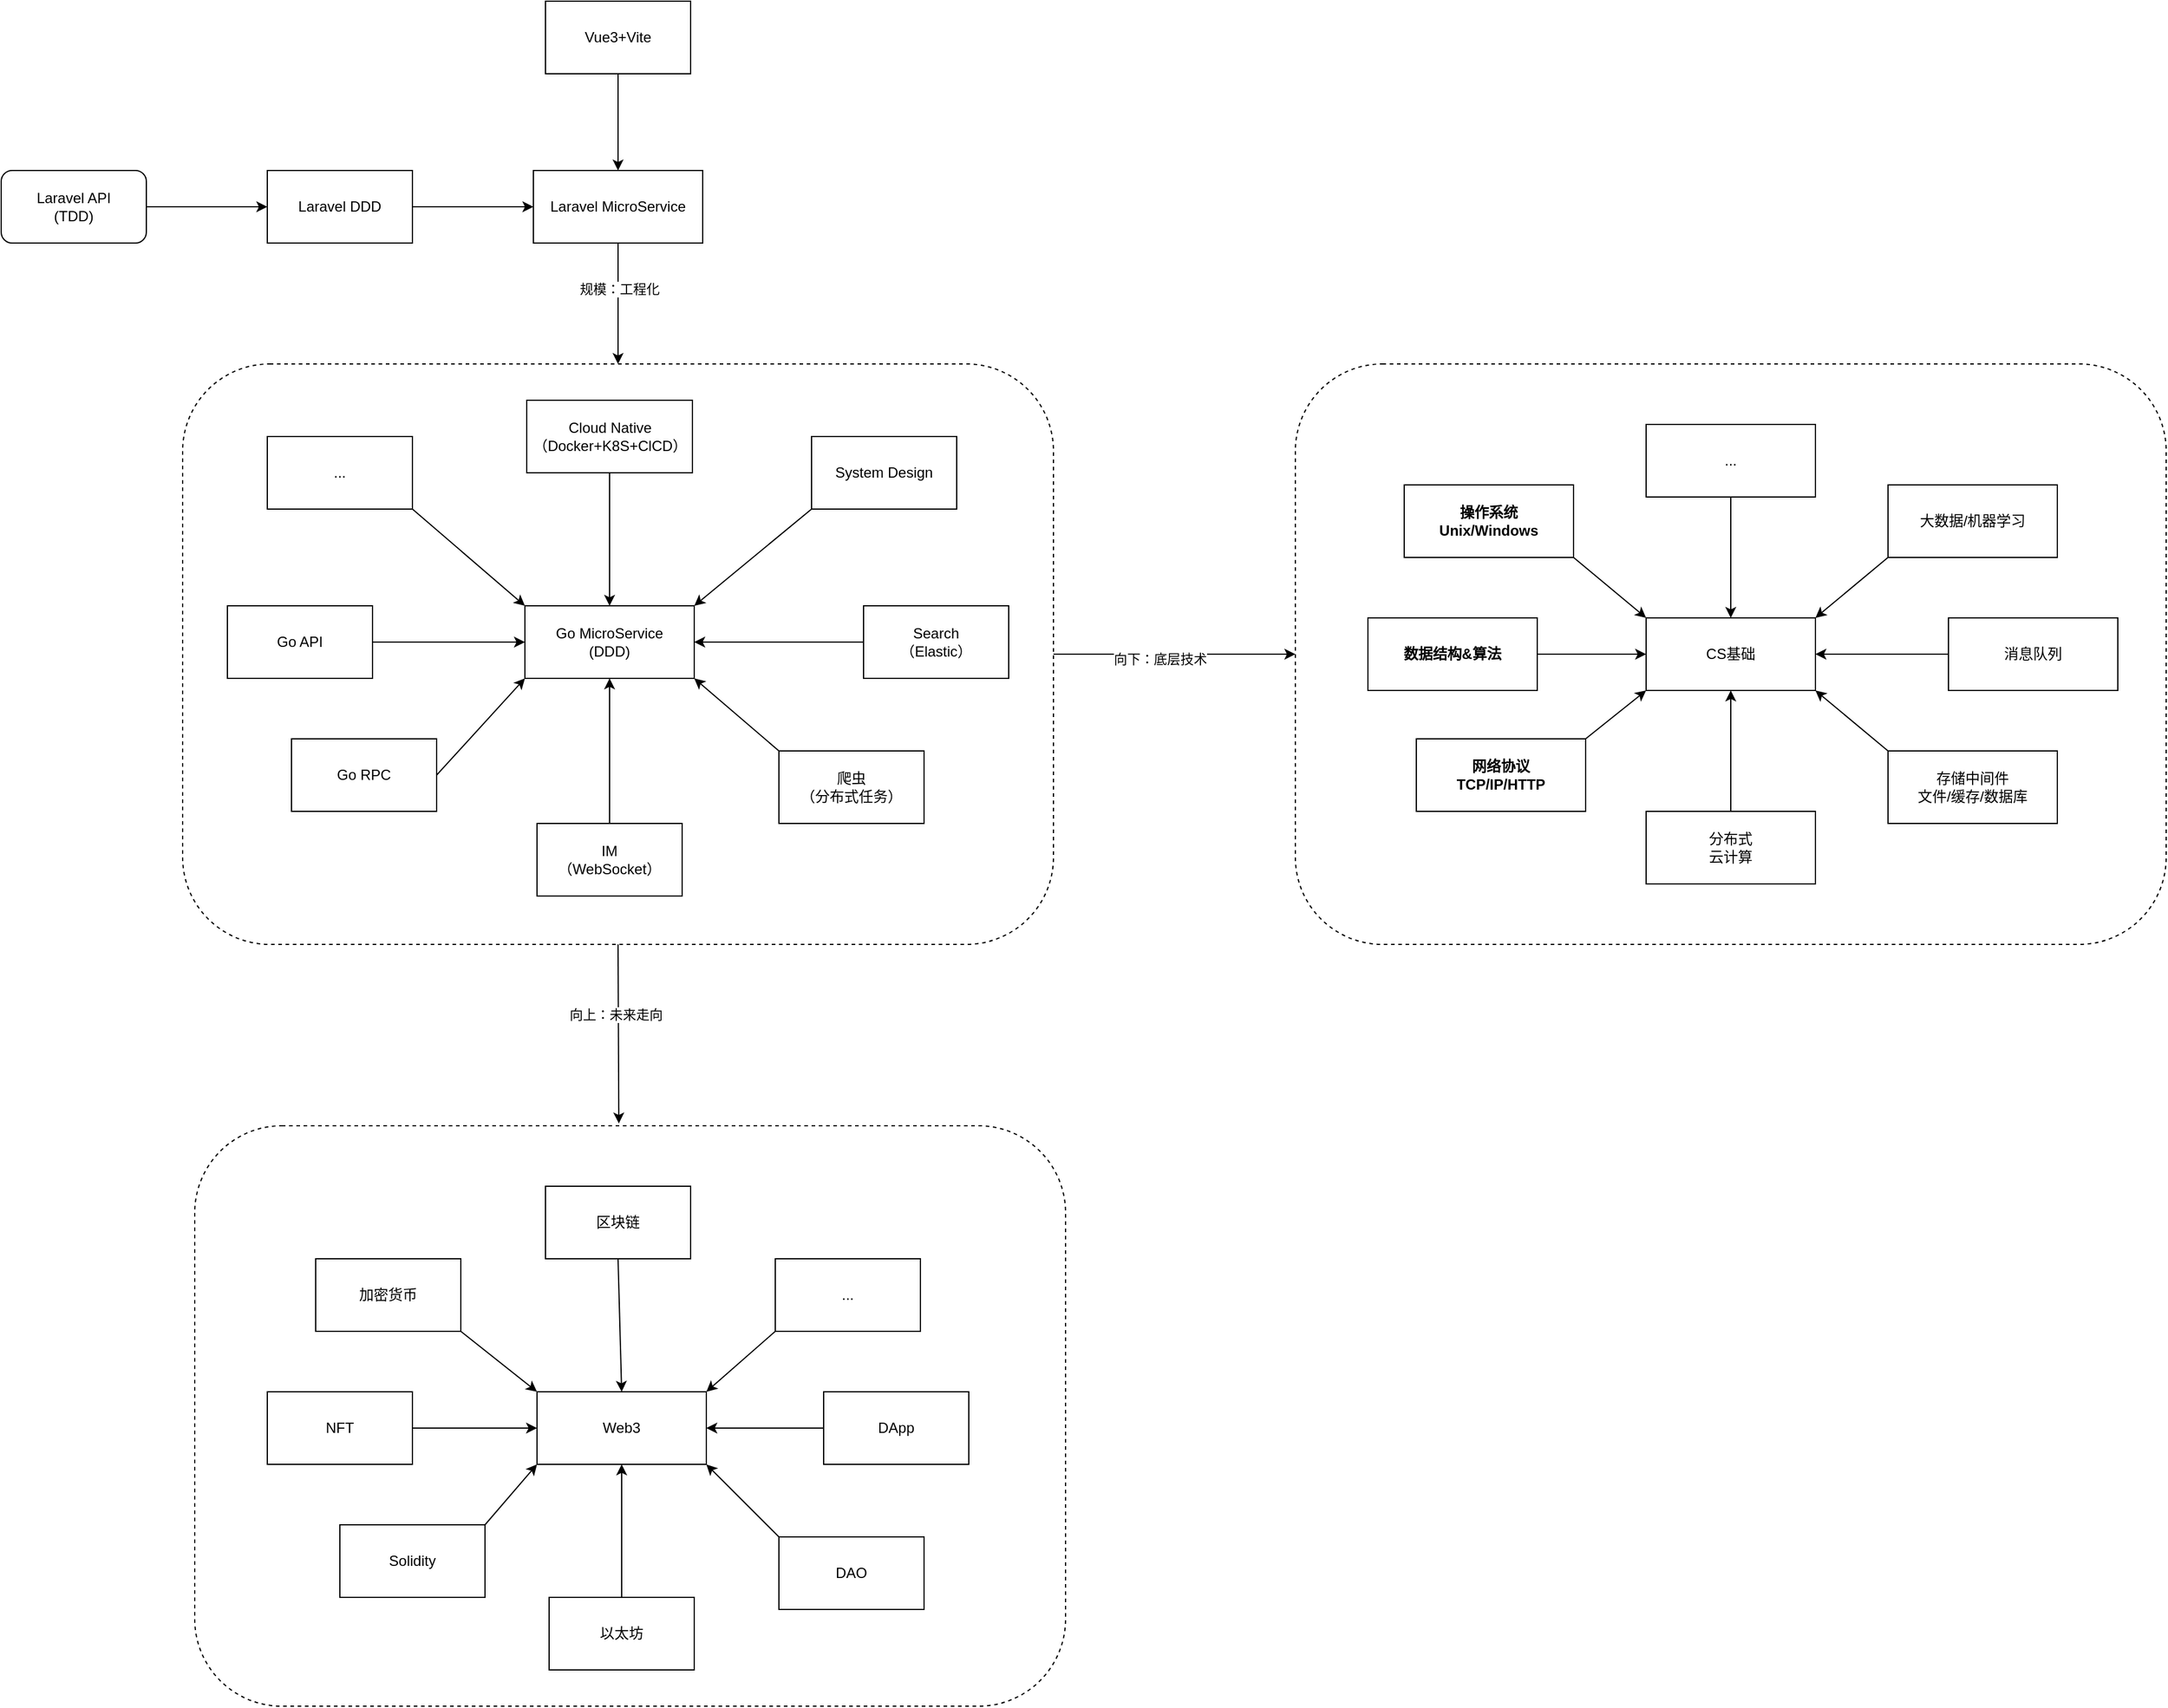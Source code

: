 <mxfile version="20.6.2" type="device" pages="2"><diagram id="DPYg_7P739prG9mMG-M1" name="Page-1"><mxGraphModel dx="2418" dy="1370" grid="1" gridSize="10" guides="1" tooltips="1" connect="1" arrows="1" fold="1" page="1" pageScale="1" pageWidth="827" pageHeight="1169" math="0" shadow="0"><root><mxCell id="0"/><mxCell id="1" parent="0"/><mxCell id="71" style="edgeStyle=none;html=1;exitX=1;exitY=0.5;exitDx=0;exitDy=0;entryX=0;entryY=0.5;entryDx=0;entryDy=0;" parent="1" source="23" target="55" edge="1"><mxGeometry relative="1" as="geometry"/></mxCell><mxCell id="75" value="向下：底层技术" style="edgeLabel;html=1;align=center;verticalAlign=middle;resizable=0;points=[];" parent="71" vertex="1" connectable="0"><mxGeometry x="-0.124" y="-4" relative="1" as="geometry"><mxPoint as="offset"/></mxGeometry></mxCell><mxCell id="72" style="edgeStyle=none;html=1;exitX=0.5;exitY=1;exitDx=0;exitDy=0;entryX=0.487;entryY=-0.004;entryDx=0;entryDy=0;entryPerimeter=0;" parent="1" source="23" target="34" edge="1"><mxGeometry relative="1" as="geometry"/></mxCell><mxCell id="74" value="向上：未来走向" style="edgeLabel;html=1;align=center;verticalAlign=middle;resizable=0;points=[];" parent="72" vertex="1" connectable="0"><mxGeometry x="-0.221" y="-2" relative="1" as="geometry"><mxPoint as="offset"/></mxGeometry></mxCell><mxCell id="23" value="" style="rounded=1;whiteSpace=wrap;html=1;dashed=1;" parent="1" vertex="1"><mxGeometry x="250" y="320" width="720" height="480" as="geometry"/></mxCell><mxCell id="5" style="edgeStyle=none;html=1;exitX=1;exitY=0.5;exitDx=0;exitDy=0;" parent="1" source="2" target="3" edge="1"><mxGeometry relative="1" as="geometry"/></mxCell><mxCell id="2" value="Laravel API&lt;br&gt;(TDD)" style="rounded=1;whiteSpace=wrap;html=1;" parent="1" vertex="1"><mxGeometry x="100" y="160" width="120" height="60" as="geometry"/></mxCell><mxCell id="6" style="edgeStyle=none;html=1;exitX=1;exitY=0.5;exitDx=0;exitDy=0;" parent="1" source="3" target="4" edge="1"><mxGeometry relative="1" as="geometry"/></mxCell><mxCell id="3" value="Laravel DDD" style="rounded=0;whiteSpace=wrap;html=1;" parent="1" vertex="1"><mxGeometry x="320" y="160" width="120" height="60" as="geometry"/></mxCell><mxCell id="25" style="edgeStyle=none;html=1;exitX=0.5;exitY=1;exitDx=0;exitDy=0;entryX=0.5;entryY=0;entryDx=0;entryDy=0;" parent="1" source="4" target="23" edge="1"><mxGeometry relative="1" as="geometry"><Array as="points"><mxPoint x="610" y="260"/></Array></mxGeometry></mxCell><mxCell id="73" value="规模：工程化" style="edgeLabel;html=1;align=center;verticalAlign=middle;resizable=0;points=[];" parent="25" vertex="1" connectable="0"><mxGeometry x="-0.237" y="1" relative="1" as="geometry"><mxPoint as="offset"/></mxGeometry></mxCell><mxCell id="4" value="Laravel MicroService" style="rounded=0;whiteSpace=wrap;html=1;" parent="1" vertex="1"><mxGeometry x="540" y="160" width="140" height="60" as="geometry"/></mxCell><mxCell id="7" value="Go MicroService&lt;br&gt;(DDD)" style="rounded=0;whiteSpace=wrap;html=1;" parent="1" vertex="1"><mxGeometry x="533" y="520" width="140" height="60" as="geometry"/></mxCell><mxCell id="10" style="edgeStyle=none;html=1;exitX=1;exitY=0.5;exitDx=0;exitDy=0;entryX=0;entryY=0.5;entryDx=0;entryDy=0;" parent="1" source="8" target="7" edge="1"><mxGeometry relative="1" as="geometry"/></mxCell><mxCell id="8" value="Go API" style="rounded=0;whiteSpace=wrap;html=1;" parent="1" vertex="1"><mxGeometry x="287" y="520" width="120" height="60" as="geometry"/></mxCell><mxCell id="11" style="edgeStyle=none;html=1;exitX=1;exitY=0.5;exitDx=0;exitDy=0;entryX=0;entryY=1;entryDx=0;entryDy=0;" parent="1" source="9" target="7" edge="1"><mxGeometry relative="1" as="geometry"/></mxCell><mxCell id="9" value="Go RPC" style="rounded=0;whiteSpace=wrap;html=1;" parent="1" vertex="1"><mxGeometry x="340" y="630" width="120" height="60" as="geometry"/></mxCell><mxCell id="13" value="" style="edgeStyle=none;html=1;exitX=0.5;exitY=0;exitDx=0;exitDy=0;" parent="1" source="14" target="7" edge="1"><mxGeometry relative="1" as="geometry"><mxPoint x="603" y="690" as="sourcePoint"/></mxGeometry></mxCell><mxCell id="14" value="IM&lt;br&gt;（WebSocket）" style="rounded=0;whiteSpace=wrap;html=1;" parent="1" vertex="1"><mxGeometry x="543" y="700" width="120" height="60" as="geometry"/></mxCell><mxCell id="16" style="edgeStyle=none;html=1;exitX=0;exitY=0;exitDx=0;exitDy=0;entryX=1;entryY=1;entryDx=0;entryDy=0;" parent="1" source="15" target="7" edge="1"><mxGeometry relative="1" as="geometry"/></mxCell><mxCell id="15" value="爬虫&lt;br&gt;（分布式任务）" style="rounded=0;whiteSpace=wrap;html=1;" parent="1" vertex="1"><mxGeometry x="743" y="640" width="120" height="60" as="geometry"/></mxCell><mxCell id="18" style="edgeStyle=none;html=1;entryX=1;entryY=0.5;entryDx=0;entryDy=0;" parent="1" source="17" target="7" edge="1"><mxGeometry relative="1" as="geometry"/></mxCell><mxCell id="17" value="Search&lt;br&gt;（Elastic）" style="rounded=0;whiteSpace=wrap;html=1;" parent="1" vertex="1"><mxGeometry x="813" y="520" width="120" height="60" as="geometry"/></mxCell><mxCell id="20" style="edgeStyle=none;html=1;" parent="1" source="19" target="7" edge="1"><mxGeometry relative="1" as="geometry"/></mxCell><mxCell id="19" value="Cloud Native&lt;br&gt;（Docker+K8S+ClCD）" style="rounded=0;whiteSpace=wrap;html=1;" parent="1" vertex="1"><mxGeometry x="534.5" y="350" width="137" height="60" as="geometry"/></mxCell><mxCell id="22" style="edgeStyle=none;html=1;exitX=0.5;exitY=1;exitDx=0;exitDy=0;entryX=0.5;entryY=0;entryDx=0;entryDy=0;" parent="1" source="21" target="4" edge="1"><mxGeometry relative="1" as="geometry"/></mxCell><mxCell id="21" value="Vue3+Vite" style="rounded=0;whiteSpace=wrap;html=1;" parent="1" vertex="1"><mxGeometry x="550" y="20" width="120" height="60" as="geometry"/></mxCell><mxCell id="29" style="edgeStyle=none;html=1;exitX=0;exitY=1;exitDx=0;exitDy=0;entryX=1;entryY=0;entryDx=0;entryDy=0;" parent="1" source="27" target="7" edge="1"><mxGeometry relative="1" as="geometry"/></mxCell><mxCell id="27" value="System Design" style="rounded=0;whiteSpace=wrap;html=1;" parent="1" vertex="1"><mxGeometry x="770" y="380" width="120" height="60" as="geometry"/></mxCell><mxCell id="33" style="edgeStyle=none;html=1;exitX=1;exitY=1;exitDx=0;exitDy=0;entryX=0;entryY=0;entryDx=0;entryDy=0;" parent="1" source="30" target="7" edge="1"><mxGeometry relative="1" as="geometry"/></mxCell><mxCell id="30" value="..." style="rounded=0;whiteSpace=wrap;html=1;" parent="1" vertex="1"><mxGeometry x="320" y="380" width="120" height="60" as="geometry"/></mxCell><mxCell id="34" value="" style="rounded=1;whiteSpace=wrap;html=1;dashed=1;" parent="1" vertex="1"><mxGeometry x="260" y="950" width="720" height="480" as="geometry"/></mxCell><mxCell id="35" value="Web3" style="rounded=0;whiteSpace=wrap;html=1;" parent="1" vertex="1"><mxGeometry x="543" y="1170" width="140" height="60" as="geometry"/></mxCell><mxCell id="49" style="edgeStyle=none;html=1;exitX=0.5;exitY=1;exitDx=0;exitDy=0;entryX=0.5;entryY=0;entryDx=0;entryDy=0;" parent="1" source="36" target="35" edge="1"><mxGeometry relative="1" as="geometry"/></mxCell><mxCell id="36" value="区块链" style="rounded=0;whiteSpace=wrap;html=1;" parent="1" vertex="1"><mxGeometry x="550" y="1000" width="120" height="60" as="geometry"/></mxCell><mxCell id="48" style="edgeStyle=none;html=1;exitX=0.5;exitY=0;exitDx=0;exitDy=0;entryX=0.5;entryY=1;entryDx=0;entryDy=0;" parent="1" source="37" target="35" edge="1"><mxGeometry relative="1" as="geometry"/></mxCell><mxCell id="37" value="以太坊" style="rounded=0;whiteSpace=wrap;html=1;" parent="1" vertex="1"><mxGeometry x="553" y="1340" width="120" height="60" as="geometry"/></mxCell><mxCell id="44" style="edgeStyle=none;html=1;exitX=1;exitY=1;exitDx=0;exitDy=0;entryX=0;entryY=0;entryDx=0;entryDy=0;" parent="1" source="38" target="35" edge="1"><mxGeometry relative="1" as="geometry"/></mxCell><mxCell id="38" value="加密货币" style="rounded=0;whiteSpace=wrap;html=1;" parent="1" vertex="1"><mxGeometry x="360" y="1060" width="120" height="60" as="geometry"/></mxCell><mxCell id="45" style="edgeStyle=none;html=1;exitX=0;exitY=0.5;exitDx=0;exitDy=0;entryX=1;entryY=0.5;entryDx=0;entryDy=0;" parent="1" source="39" target="35" edge="1"><mxGeometry relative="1" as="geometry"/></mxCell><mxCell id="39" value="DApp" style="rounded=0;whiteSpace=wrap;html=1;" parent="1" vertex="1"><mxGeometry x="780" y="1170" width="120" height="60" as="geometry"/></mxCell><mxCell id="46" style="edgeStyle=none;html=1;exitX=1;exitY=0.5;exitDx=0;exitDy=0;" parent="1" source="40" target="35" edge="1"><mxGeometry relative="1" as="geometry"/></mxCell><mxCell id="40" value="NFT" style="rounded=0;whiteSpace=wrap;html=1;" parent="1" vertex="1"><mxGeometry x="320" y="1170" width="120" height="60" as="geometry"/></mxCell><mxCell id="51" style="edgeStyle=none;html=1;exitX=0;exitY=0;exitDx=0;exitDy=0;entryX=1;entryY=1;entryDx=0;entryDy=0;" parent="1" source="41" target="35" edge="1"><mxGeometry relative="1" as="geometry"/></mxCell><mxCell id="41" value="DAO" style="rounded=0;whiteSpace=wrap;html=1;" parent="1" vertex="1"><mxGeometry x="743" y="1290" width="120" height="60" as="geometry"/></mxCell><mxCell id="47" style="edgeStyle=none;html=1;exitX=1;exitY=0;exitDx=0;exitDy=0;entryX=0;entryY=1;entryDx=0;entryDy=0;" parent="1" source="42" target="35" edge="1"><mxGeometry relative="1" as="geometry"/></mxCell><mxCell id="42" value="Solidity" style="rounded=0;whiteSpace=wrap;html=1;" parent="1" vertex="1"><mxGeometry x="380" y="1280" width="120" height="60" as="geometry"/></mxCell><mxCell id="50" style="edgeStyle=none;html=1;exitX=0;exitY=1;exitDx=0;exitDy=0;entryX=1;entryY=0;entryDx=0;entryDy=0;" parent="1" source="43" target="35" edge="1"><mxGeometry relative="1" as="geometry"/></mxCell><mxCell id="43" value="..." style="rounded=0;whiteSpace=wrap;html=1;" parent="1" vertex="1"><mxGeometry x="740" y="1060" width="120" height="60" as="geometry"/></mxCell><mxCell id="55" value="" style="rounded=1;whiteSpace=wrap;html=1;dashed=1;" parent="1" vertex="1"><mxGeometry x="1170" y="320" width="720" height="480" as="geometry"/></mxCell><mxCell id="66" style="edgeStyle=none;html=1;exitX=0.5;exitY=0;exitDx=0;exitDy=0;entryX=0.5;entryY=1;entryDx=0;entryDy=0;" parent="1" source="54" target="53" edge="1"><mxGeometry relative="1" as="geometry"/></mxCell><mxCell id="54" value="分布式&lt;br&gt;云计算" style="rounded=0;whiteSpace=wrap;html=1;" parent="1" vertex="1"><mxGeometry x="1460" y="690" width="140" height="60" as="geometry"/></mxCell><mxCell id="53" value="CS基础" style="rounded=0;whiteSpace=wrap;html=1;" parent="1" vertex="1"><mxGeometry x="1460" y="530" width="140" height="60" as="geometry"/></mxCell><mxCell id="70" style="edgeStyle=none;html=1;exitX=0.5;exitY=1;exitDx=0;exitDy=0;entryX=0.5;entryY=0;entryDx=0;entryDy=0;" parent="1" source="56" target="53" edge="1"><mxGeometry relative="1" as="geometry"/></mxCell><mxCell id="56" value="..." style="rounded=0;whiteSpace=wrap;html=1;" parent="1" vertex="1"><mxGeometry x="1460" y="370" width="140" height="60" as="geometry"/></mxCell><mxCell id="63" style="edgeStyle=none;html=1;exitX=1;exitY=1;exitDx=0;exitDy=0;entryX=0;entryY=0;entryDx=0;entryDy=0;" parent="1" source="57" target="53" edge="1"><mxGeometry relative="1" as="geometry"/></mxCell><mxCell id="57" value="操作系统&lt;br&gt;Unix/Windows" style="rounded=0;whiteSpace=wrap;html=1;fontStyle=1" parent="1" vertex="1"><mxGeometry x="1260" y="420" width="140" height="60" as="geometry"/></mxCell><mxCell id="64" value="" style="edgeStyle=none;html=1;" parent="1" source="58" target="53" edge="1"><mxGeometry relative="1" as="geometry"/></mxCell><mxCell id="58" value="数据结构&amp;amp;算法" style="rounded=0;whiteSpace=wrap;html=1;fontStyle=1" parent="1" vertex="1"><mxGeometry x="1230" y="530" width="140" height="60" as="geometry"/></mxCell><mxCell id="65" style="edgeStyle=none;html=1;exitX=1;exitY=0;exitDx=0;exitDy=0;entryX=0;entryY=1;entryDx=0;entryDy=0;" parent="1" source="59" target="53" edge="1"><mxGeometry relative="1" as="geometry"/></mxCell><mxCell id="59" value="网络协议&lt;br&gt;TCP/IP/HTTP" style="rounded=0;whiteSpace=wrap;html=1;fontStyle=1" parent="1" vertex="1"><mxGeometry x="1270" y="630" width="140" height="60" as="geometry"/></mxCell><mxCell id="67" style="edgeStyle=none;html=1;exitX=0;exitY=0;exitDx=0;exitDy=0;entryX=1;entryY=1;entryDx=0;entryDy=0;" parent="1" source="60" target="53" edge="1"><mxGeometry relative="1" as="geometry"/></mxCell><mxCell id="60" value="存储中间件&lt;br&gt;文件/缓存/数据库" style="rounded=0;whiteSpace=wrap;html=1;" parent="1" vertex="1"><mxGeometry x="1660" y="640" width="140" height="60" as="geometry"/></mxCell><mxCell id="68" style="edgeStyle=none;html=1;exitX=0;exitY=0.5;exitDx=0;exitDy=0;entryX=1;entryY=0.5;entryDx=0;entryDy=0;" parent="1" source="61" target="53" edge="1"><mxGeometry relative="1" as="geometry"/></mxCell><mxCell id="61" value="消息队列" style="rounded=0;whiteSpace=wrap;html=1;" parent="1" vertex="1"><mxGeometry x="1710" y="530" width="140" height="60" as="geometry"/></mxCell><mxCell id="69" style="edgeStyle=none;html=1;exitX=0;exitY=1;exitDx=0;exitDy=0;entryX=1;entryY=0;entryDx=0;entryDy=0;" parent="1" source="62" target="53" edge="1"><mxGeometry relative="1" as="geometry"/></mxCell><mxCell id="62" value="大数据/机器学习" style="rounded=0;whiteSpace=wrap;html=1;" parent="1" vertex="1"><mxGeometry x="1660" y="420" width="140" height="60" as="geometry"/></mxCell><mxCell id="78" value="&lt;font color=&quot;#ffffff&quot;&gt;Start here&lt;/font&gt;" style="text;html=1;strokeColor=#FFFFFF;fillColor=none;align=center;verticalAlign=middle;whiteSpace=wrap;rounded=0;dashed=1;" parent="1" vertex="1"><mxGeometry x="130" y="230" width="60" height="30" as="geometry"/></mxCell><mxCell id="h8zd-rJF3qEXkLlyJIhy-79" value="" style="rounded=0;whiteSpace=wrap;html=1;strokeColor=#FFFFFF;fontSize=24;fontColor=#FFFFFF;" vertex="1" parent="1"><mxGeometry x="1450" y="1350" width="420" height="70" as="geometry"/></mxCell><mxCell id="h8zd-rJF3qEXkLlyJIhy-78" value="&lt;font style=&quot;font-size: 24px;&quot;&gt;学院君 Web 实战百科全书计划&lt;/font&gt;" style="text;html=1;strokeColor=none;fillColor=none;align=center;verticalAlign=middle;whiteSpace=wrap;rounded=0;fontColor=#FFFFFF;" vertex="1" parent="1"><mxGeometry x="1480" y="1365" width="360" height="40" as="geometry"/></mxCell></root></mxGraphModel></diagram><diagram id="Xpj7_W0KuU2vNj_ED8ys" name="Page-2"><mxGraphModel dx="1286" dy="631" grid="1" gridSize="10" guides="1" tooltips="1" connect="1" arrows="1" fold="1" page="1" pageScale="1" pageWidth="827" pageHeight="1169" math="0" shadow="0">&#xa;            <root>&#xa;                <mxCell id="GBmGA2fmvS4SblQmWZKV-0"/>&#xa;                <mxCell id="GBmGA2fmvS4SblQmWZKV-1" parent="GBmGA2fmvS4SblQmWZKV-0"/>&#xa;            </root>&#xa;        </mxGraphModel></diagram></mxfile>